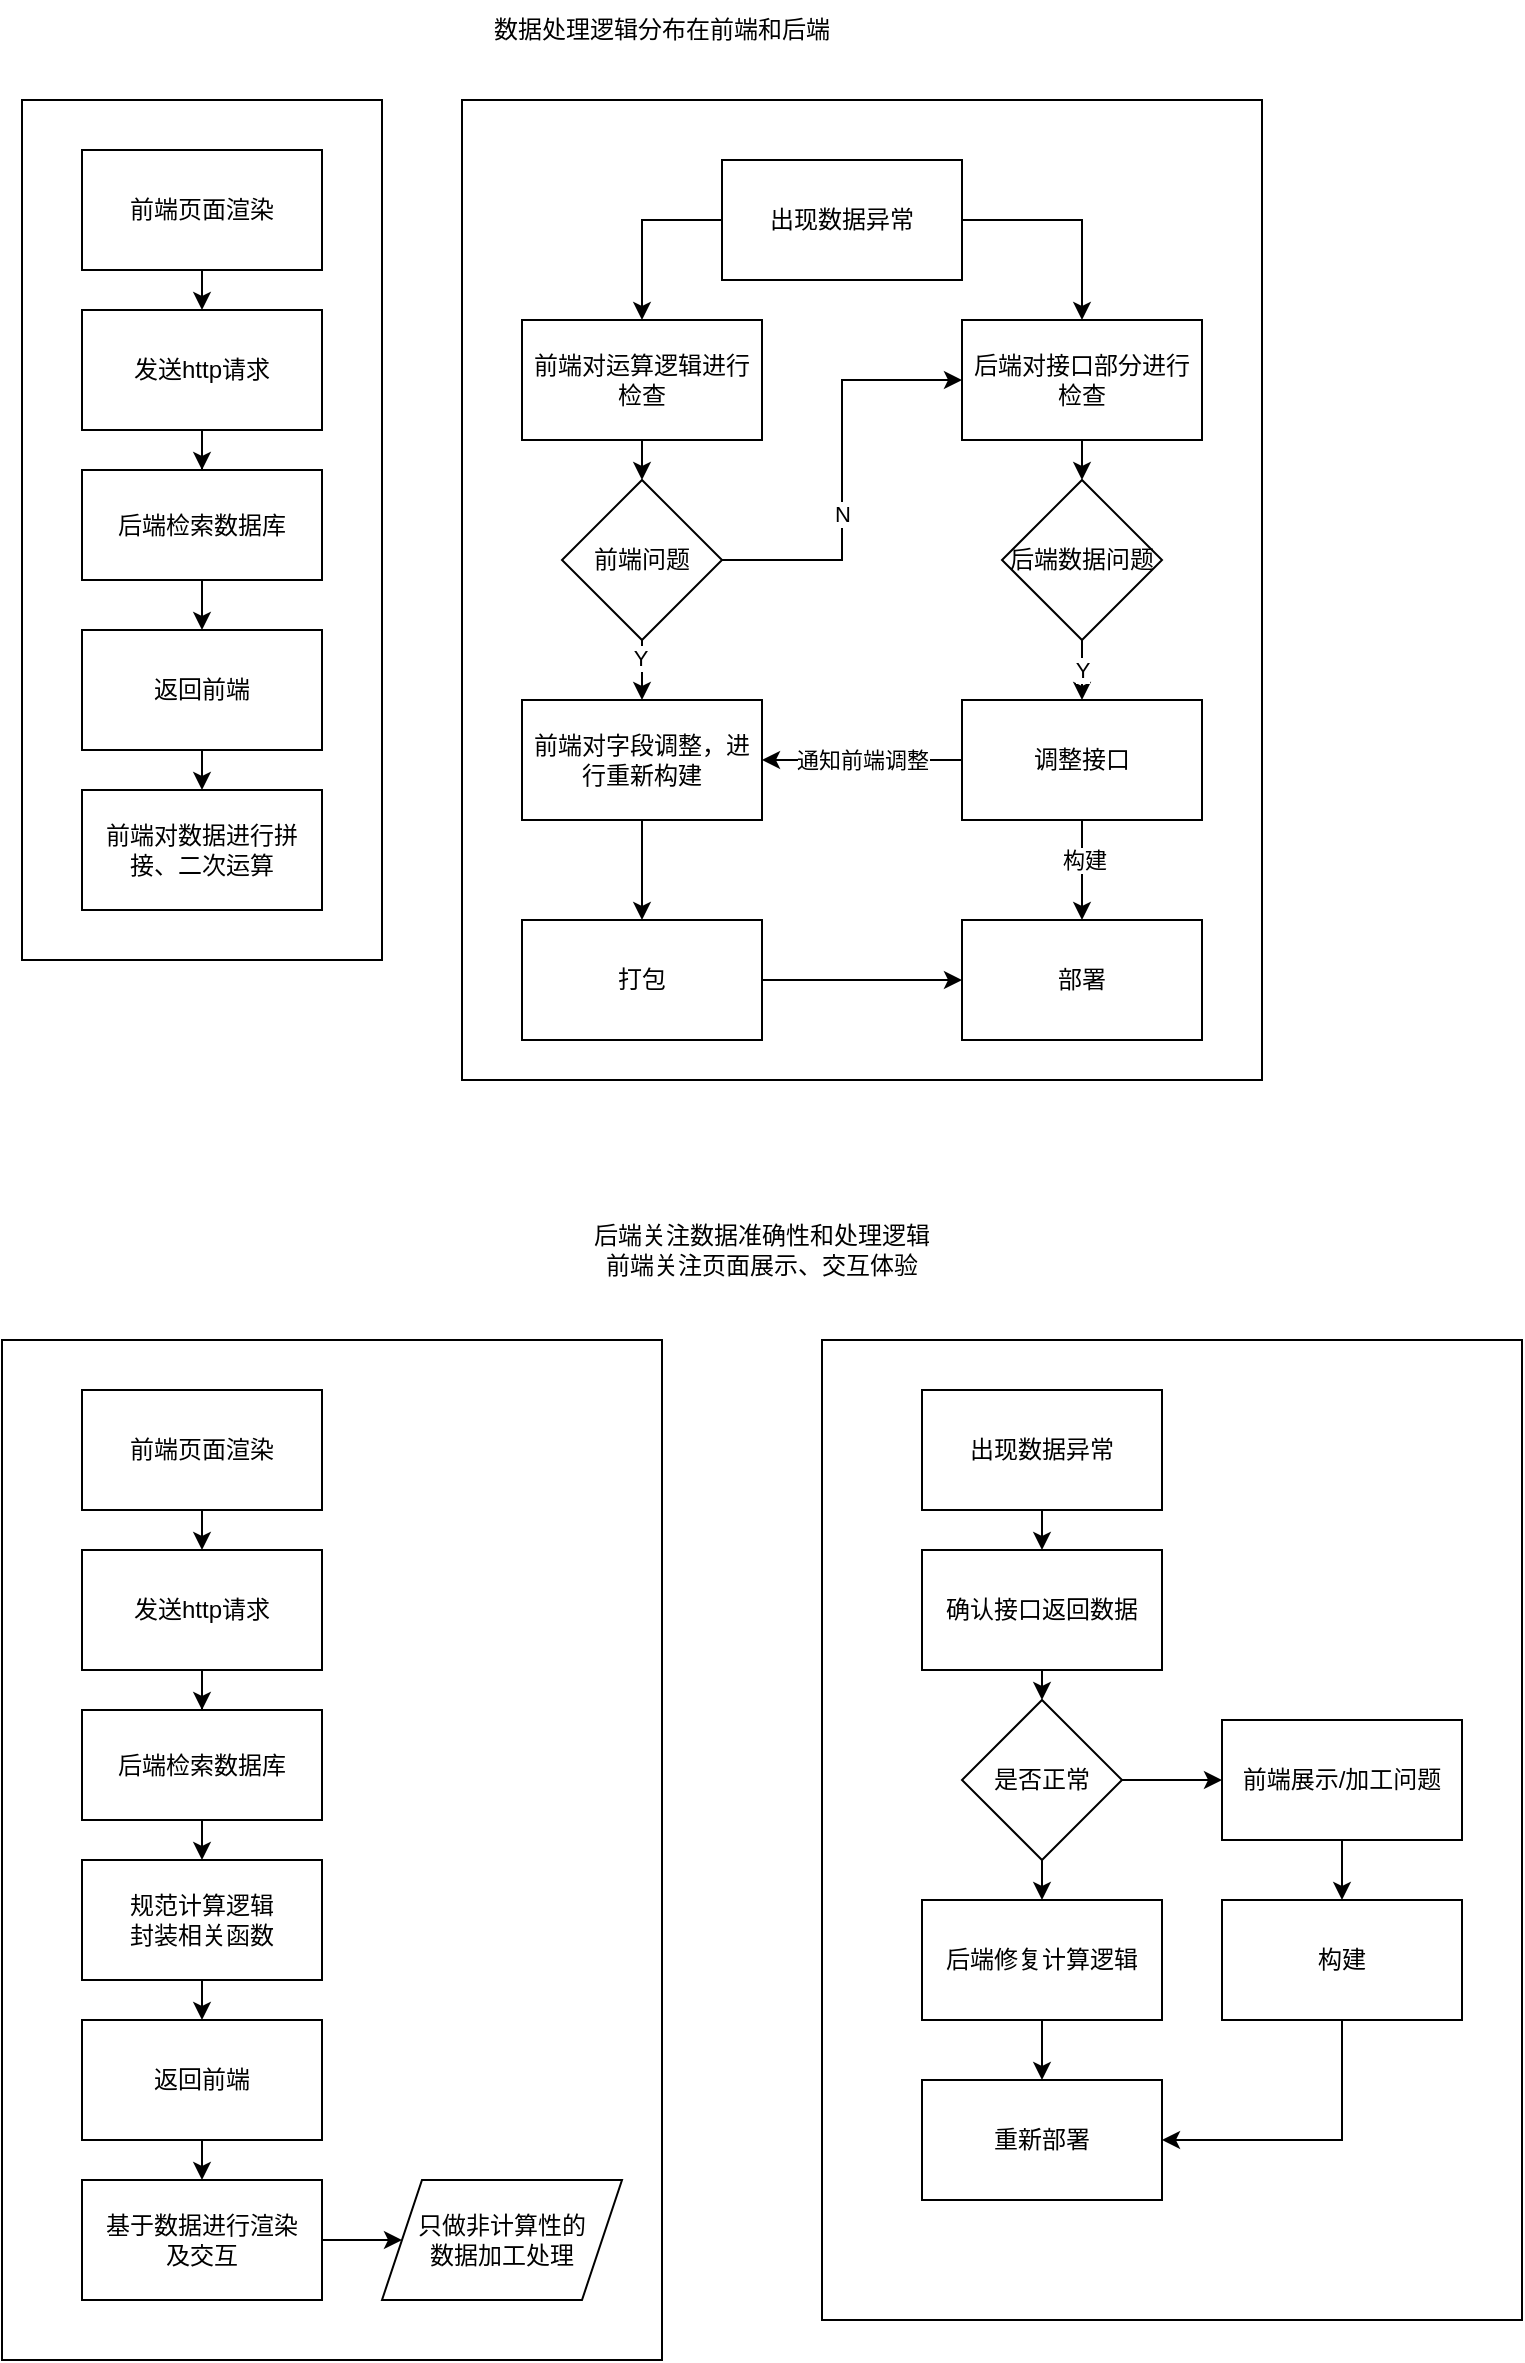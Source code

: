 <mxfile version="20.6.2" type="github" pages="3">
  <diagram id="prtHgNgQTEPvFCAcTncT" name="数据流向讨论">
    <mxGraphModel dx="1132" dy="774" grid="1" gridSize="10" guides="1" tooltips="1" connect="1" arrows="1" fold="1" page="1" pageScale="1" pageWidth="827" pageHeight="1169" math="0" shadow="0">
      <root>
        <mxCell id="0" />
        <mxCell id="1" parent="0" />
        <mxCell id="F0TrI8xR8DrndN0UvMLU-91" value="" style="rounded=0;whiteSpace=wrap;html=1;" vertex="1" parent="1">
          <mxGeometry x="430" y="680" width="350" height="490" as="geometry" />
        </mxCell>
        <mxCell id="F0TrI8xR8DrndN0UvMLU-90" value="" style="rounded=0;whiteSpace=wrap;html=1;" vertex="1" parent="1">
          <mxGeometry x="20" y="680" width="330" height="510" as="geometry" />
        </mxCell>
        <mxCell id="F0TrI8xR8DrndN0UvMLU-34" value="数据处理逻辑分布在前端和后端" style="text;html=1;strokeColor=none;fillColor=none;align=center;verticalAlign=middle;whiteSpace=wrap;rounded=0;" vertex="1" parent="1">
          <mxGeometry x="250" y="10" width="200" height="30" as="geometry" />
        </mxCell>
        <mxCell id="F0TrI8xR8DrndN0UvMLU-36" value="" style="group" vertex="1" connectable="0" parent="1">
          <mxGeometry x="30" y="60" width="180" height="430" as="geometry" />
        </mxCell>
        <mxCell id="F0TrI8xR8DrndN0UvMLU-35" value="" style="rounded=0;whiteSpace=wrap;html=1;" vertex="1" parent="F0TrI8xR8DrndN0UvMLU-36">
          <mxGeometry width="180" height="430" as="geometry" />
        </mxCell>
        <mxCell id="F0TrI8xR8DrndN0UvMLU-39" style="edgeStyle=orthogonalEdgeStyle;rounded=0;orthogonalLoop=1;jettySize=auto;html=1;exitX=0.5;exitY=1;exitDx=0;exitDy=0;entryX=0.5;entryY=0;entryDx=0;entryDy=0;" edge="1" parent="F0TrI8xR8DrndN0UvMLU-36" source="F0TrI8xR8DrndN0UvMLU-1" target="F0TrI8xR8DrndN0UvMLU-2">
          <mxGeometry relative="1" as="geometry" />
        </mxCell>
        <mxCell id="F0TrI8xR8DrndN0UvMLU-1" value="前端页面渲染" style="rounded=0;whiteSpace=wrap;html=1;" vertex="1" parent="F0TrI8xR8DrndN0UvMLU-36">
          <mxGeometry x="30" y="25" width="120" height="60" as="geometry" />
        </mxCell>
        <mxCell id="F0TrI8xR8DrndN0UvMLU-42" style="edgeStyle=orthogonalEdgeStyle;rounded=0;orthogonalLoop=1;jettySize=auto;html=1;exitX=0.5;exitY=1;exitDx=0;exitDy=0;" edge="1" parent="F0TrI8xR8DrndN0UvMLU-36" source="F0TrI8xR8DrndN0UvMLU-2" target="F0TrI8xR8DrndN0UvMLU-3">
          <mxGeometry relative="1" as="geometry" />
        </mxCell>
        <mxCell id="F0TrI8xR8DrndN0UvMLU-2" value="发送http请求" style="rounded=0;whiteSpace=wrap;html=1;" vertex="1" parent="F0TrI8xR8DrndN0UvMLU-36">
          <mxGeometry x="30" y="105" width="120" height="60" as="geometry" />
        </mxCell>
        <mxCell id="F0TrI8xR8DrndN0UvMLU-43" style="edgeStyle=orthogonalEdgeStyle;rounded=0;orthogonalLoop=1;jettySize=auto;html=1;exitX=0.5;exitY=1;exitDx=0;exitDy=0;" edge="1" parent="F0TrI8xR8DrndN0UvMLU-36" source="F0TrI8xR8DrndN0UvMLU-3" target="F0TrI8xR8DrndN0UvMLU-4">
          <mxGeometry relative="1" as="geometry" />
        </mxCell>
        <mxCell id="F0TrI8xR8DrndN0UvMLU-3" value="后端检索数据库" style="rounded=0;whiteSpace=wrap;html=1;" vertex="1" parent="F0TrI8xR8DrndN0UvMLU-36">
          <mxGeometry x="30" y="185" width="120" height="55" as="geometry" />
        </mxCell>
        <mxCell id="F0TrI8xR8DrndN0UvMLU-44" style="edgeStyle=orthogonalEdgeStyle;rounded=0;orthogonalLoop=1;jettySize=auto;html=1;exitX=0.5;exitY=1;exitDx=0;exitDy=0;entryX=0.5;entryY=0;entryDx=0;entryDy=0;" edge="1" parent="F0TrI8xR8DrndN0UvMLU-36" source="F0TrI8xR8DrndN0UvMLU-4" target="F0TrI8xR8DrndN0UvMLU-5">
          <mxGeometry relative="1" as="geometry" />
        </mxCell>
        <mxCell id="F0TrI8xR8DrndN0UvMLU-4" value="返回前端" style="rounded=0;whiteSpace=wrap;html=1;" vertex="1" parent="F0TrI8xR8DrndN0UvMLU-36">
          <mxGeometry x="30" y="265" width="120" height="60" as="geometry" />
        </mxCell>
        <mxCell id="F0TrI8xR8DrndN0UvMLU-5" value="前端对数据进行拼接、二次运算" style="rounded=0;whiteSpace=wrap;html=1;" vertex="1" parent="F0TrI8xR8DrndN0UvMLU-36">
          <mxGeometry x="30" y="345" width="120" height="60" as="geometry" />
        </mxCell>
        <mxCell id="F0TrI8xR8DrndN0UvMLU-38" value="" style="group" vertex="1" connectable="0" parent="1">
          <mxGeometry x="250" y="60" width="400" height="490" as="geometry" />
        </mxCell>
        <mxCell id="F0TrI8xR8DrndN0UvMLU-37" value="" style="rounded=0;whiteSpace=wrap;html=1;" vertex="1" parent="F0TrI8xR8DrndN0UvMLU-38">
          <mxGeometry width="400" height="490" as="geometry" />
        </mxCell>
        <mxCell id="F0TrI8xR8DrndN0UvMLU-6" value="出现数据异常" style="rounded=0;whiteSpace=wrap;html=1;" vertex="1" parent="F0TrI8xR8DrndN0UvMLU-38">
          <mxGeometry x="130" y="30" width="120" height="60" as="geometry" />
        </mxCell>
        <mxCell id="F0TrI8xR8DrndN0UvMLU-7" value="前端对运算逻辑进行检查" style="rounded=0;whiteSpace=wrap;html=1;" vertex="1" parent="F0TrI8xR8DrndN0UvMLU-38">
          <mxGeometry x="30" y="110" width="120" height="60" as="geometry" />
        </mxCell>
        <mxCell id="F0TrI8xR8DrndN0UvMLU-14" style="edgeStyle=orthogonalEdgeStyle;rounded=0;orthogonalLoop=1;jettySize=auto;html=1;exitX=0;exitY=0.5;exitDx=0;exitDy=0;entryX=0.5;entryY=0;entryDx=0;entryDy=0;" edge="1" parent="F0TrI8xR8DrndN0UvMLU-38" source="F0TrI8xR8DrndN0UvMLU-6" target="F0TrI8xR8DrndN0UvMLU-7">
          <mxGeometry relative="1" as="geometry" />
        </mxCell>
        <mxCell id="F0TrI8xR8DrndN0UvMLU-8" value="后端对接口部分进行检查" style="rounded=0;whiteSpace=wrap;html=1;" vertex="1" parent="F0TrI8xR8DrndN0UvMLU-38">
          <mxGeometry x="250" y="110" width="120" height="60" as="geometry" />
        </mxCell>
        <mxCell id="F0TrI8xR8DrndN0UvMLU-15" style="edgeStyle=orthogonalEdgeStyle;rounded=0;orthogonalLoop=1;jettySize=auto;html=1;exitX=1;exitY=0.5;exitDx=0;exitDy=0;entryX=0.5;entryY=0;entryDx=0;entryDy=0;" edge="1" parent="F0TrI8xR8DrndN0UvMLU-38" source="F0TrI8xR8DrndN0UvMLU-6" target="F0TrI8xR8DrndN0UvMLU-8">
          <mxGeometry relative="1" as="geometry" />
        </mxCell>
        <mxCell id="F0TrI8xR8DrndN0UvMLU-12" style="edgeStyle=orthogonalEdgeStyle;rounded=0;orthogonalLoop=1;jettySize=auto;html=1;exitX=1;exitY=0.5;exitDx=0;exitDy=0;entryX=0;entryY=0.5;entryDx=0;entryDy=0;" edge="1" parent="F0TrI8xR8DrndN0UvMLU-38" source="F0TrI8xR8DrndN0UvMLU-10" target="F0TrI8xR8DrndN0UvMLU-8">
          <mxGeometry relative="1" as="geometry" />
        </mxCell>
        <mxCell id="F0TrI8xR8DrndN0UvMLU-18" value="N" style="edgeLabel;html=1;align=center;verticalAlign=middle;resizable=0;points=[];" vertex="1" connectable="0" parent="F0TrI8xR8DrndN0UvMLU-12">
          <mxGeometry x="-0.204" relative="1" as="geometry">
            <mxPoint as="offset" />
          </mxGeometry>
        </mxCell>
        <mxCell id="F0TrI8xR8DrndN0UvMLU-10" value="前端问题" style="rhombus;whiteSpace=wrap;html=1;" vertex="1" parent="F0TrI8xR8DrndN0UvMLU-38">
          <mxGeometry x="50" y="190" width="80" height="80" as="geometry" />
        </mxCell>
        <mxCell id="F0TrI8xR8DrndN0UvMLU-13" style="edgeStyle=orthogonalEdgeStyle;rounded=0;orthogonalLoop=1;jettySize=auto;html=1;exitX=0.5;exitY=1;exitDx=0;exitDy=0;entryX=0.5;entryY=0;entryDx=0;entryDy=0;" edge="1" parent="F0TrI8xR8DrndN0UvMLU-38" source="F0TrI8xR8DrndN0UvMLU-7" target="F0TrI8xR8DrndN0UvMLU-10">
          <mxGeometry relative="1" as="geometry" />
        </mxCell>
        <mxCell id="F0TrI8xR8DrndN0UvMLU-11" value="前端对字段调整，进行重新构建" style="rounded=0;whiteSpace=wrap;html=1;" vertex="1" parent="F0TrI8xR8DrndN0UvMLU-38">
          <mxGeometry x="30" y="300" width="120" height="60" as="geometry" />
        </mxCell>
        <mxCell id="F0TrI8xR8DrndN0UvMLU-16" style="edgeStyle=orthogonalEdgeStyle;rounded=0;orthogonalLoop=1;jettySize=auto;html=1;exitX=0.5;exitY=1;exitDx=0;exitDy=0;entryX=0.5;entryY=0;entryDx=0;entryDy=0;" edge="1" parent="F0TrI8xR8DrndN0UvMLU-38" source="F0TrI8xR8DrndN0UvMLU-10" target="F0TrI8xR8DrndN0UvMLU-11">
          <mxGeometry relative="1" as="geometry" />
        </mxCell>
        <mxCell id="F0TrI8xR8DrndN0UvMLU-17" value="Y" style="edgeLabel;html=1;align=center;verticalAlign=middle;resizable=0;points=[];" vertex="1" connectable="0" parent="F0TrI8xR8DrndN0UvMLU-16">
          <mxGeometry x="-0.445" y="-1" relative="1" as="geometry">
            <mxPoint as="offset" />
          </mxGeometry>
        </mxCell>
        <mxCell id="F0TrI8xR8DrndN0UvMLU-21" value="后端数据问题" style="rhombus;whiteSpace=wrap;html=1;" vertex="1" parent="F0TrI8xR8DrndN0UvMLU-38">
          <mxGeometry x="270" y="190" width="80" height="80" as="geometry" />
        </mxCell>
        <mxCell id="F0TrI8xR8DrndN0UvMLU-22" style="edgeStyle=orthogonalEdgeStyle;rounded=0;orthogonalLoop=1;jettySize=auto;html=1;exitX=0.5;exitY=1;exitDx=0;exitDy=0;entryX=0.5;entryY=0;entryDx=0;entryDy=0;" edge="1" parent="F0TrI8xR8DrndN0UvMLU-38" source="F0TrI8xR8DrndN0UvMLU-8" target="F0TrI8xR8DrndN0UvMLU-21">
          <mxGeometry relative="1" as="geometry" />
        </mxCell>
        <mxCell id="F0TrI8xR8DrndN0UvMLU-24" style="edgeStyle=orthogonalEdgeStyle;rounded=0;orthogonalLoop=1;jettySize=auto;html=1;exitX=0;exitY=0.5;exitDx=0;exitDy=0;entryX=1;entryY=0.5;entryDx=0;entryDy=0;" edge="1" parent="F0TrI8xR8DrndN0UvMLU-38" source="F0TrI8xR8DrndN0UvMLU-23" target="F0TrI8xR8DrndN0UvMLU-11">
          <mxGeometry relative="1" as="geometry" />
        </mxCell>
        <mxCell id="F0TrI8xR8DrndN0UvMLU-25" value="通知前端调整" style="edgeLabel;html=1;align=center;verticalAlign=middle;resizable=0;points=[];" vertex="1" connectable="0" parent="F0TrI8xR8DrndN0UvMLU-24">
          <mxGeometry x="0.011" relative="1" as="geometry">
            <mxPoint as="offset" />
          </mxGeometry>
        </mxCell>
        <mxCell id="F0TrI8xR8DrndN0UvMLU-23" value="调整接口" style="rounded=0;whiteSpace=wrap;html=1;" vertex="1" parent="F0TrI8xR8DrndN0UvMLU-38">
          <mxGeometry x="250" y="300" width="120" height="60" as="geometry" />
        </mxCell>
        <mxCell id="F0TrI8xR8DrndN0UvMLU-26" value="Y" style="edgeStyle=orthogonalEdgeStyle;rounded=0;orthogonalLoop=1;jettySize=auto;html=1;exitX=0.5;exitY=1;exitDx=0;exitDy=0;entryX=0.5;entryY=0;entryDx=0;entryDy=0;" edge="1" parent="F0TrI8xR8DrndN0UvMLU-38" source="F0TrI8xR8DrndN0UvMLU-21" target="F0TrI8xR8DrndN0UvMLU-23">
          <mxGeometry relative="1" as="geometry" />
        </mxCell>
        <mxCell id="F0TrI8xR8DrndN0UvMLU-27" value="部署" style="rounded=0;whiteSpace=wrap;html=1;" vertex="1" parent="F0TrI8xR8DrndN0UvMLU-38">
          <mxGeometry x="250" y="410" width="120" height="60" as="geometry" />
        </mxCell>
        <mxCell id="F0TrI8xR8DrndN0UvMLU-28" style="edgeStyle=orthogonalEdgeStyle;rounded=0;orthogonalLoop=1;jettySize=auto;html=1;exitX=0.5;exitY=1;exitDx=0;exitDy=0;entryX=0.5;entryY=0;entryDx=0;entryDy=0;" edge="1" parent="F0TrI8xR8DrndN0UvMLU-38" source="F0TrI8xR8DrndN0UvMLU-23" target="F0TrI8xR8DrndN0UvMLU-27">
          <mxGeometry relative="1" as="geometry" />
        </mxCell>
        <mxCell id="F0TrI8xR8DrndN0UvMLU-33" value="构建" style="edgeLabel;html=1;align=center;verticalAlign=middle;resizable=0;points=[];" vertex="1" connectable="0" parent="F0TrI8xR8DrndN0UvMLU-28">
          <mxGeometry x="-0.219" y="1" relative="1" as="geometry">
            <mxPoint as="offset" />
          </mxGeometry>
        </mxCell>
        <mxCell id="F0TrI8xR8DrndN0UvMLU-32" style="edgeStyle=orthogonalEdgeStyle;rounded=0;orthogonalLoop=1;jettySize=auto;html=1;exitX=1;exitY=0.5;exitDx=0;exitDy=0;entryX=0;entryY=0.5;entryDx=0;entryDy=0;" edge="1" parent="F0TrI8xR8DrndN0UvMLU-38" source="F0TrI8xR8DrndN0UvMLU-30" target="F0TrI8xR8DrndN0UvMLU-27">
          <mxGeometry relative="1" as="geometry" />
        </mxCell>
        <mxCell id="F0TrI8xR8DrndN0UvMLU-30" value="打包" style="rounded=0;whiteSpace=wrap;html=1;" vertex="1" parent="F0TrI8xR8DrndN0UvMLU-38">
          <mxGeometry x="30" y="410" width="120" height="60" as="geometry" />
        </mxCell>
        <mxCell id="F0TrI8xR8DrndN0UvMLU-31" style="edgeStyle=orthogonalEdgeStyle;rounded=0;orthogonalLoop=1;jettySize=auto;html=1;exitX=0.5;exitY=1;exitDx=0;exitDy=0;entryX=0.5;entryY=0;entryDx=0;entryDy=0;" edge="1" parent="F0TrI8xR8DrndN0UvMLU-38" source="F0TrI8xR8DrndN0UvMLU-11" target="F0TrI8xR8DrndN0UvMLU-30">
          <mxGeometry relative="1" as="geometry" />
        </mxCell>
        <mxCell id="F0TrI8xR8DrndN0UvMLU-58" style="edgeStyle=orthogonalEdgeStyle;rounded=0;orthogonalLoop=1;jettySize=auto;html=1;exitX=0.5;exitY=1;exitDx=0;exitDy=0;entryX=0.5;entryY=0;entryDx=0;entryDy=0;" edge="1" parent="1" source="F0TrI8xR8DrndN0UvMLU-59" target="F0TrI8xR8DrndN0UvMLU-61">
          <mxGeometry relative="1" as="geometry" />
        </mxCell>
        <mxCell id="F0TrI8xR8DrndN0UvMLU-59" value="前端页面渲染" style="rounded=0;whiteSpace=wrap;html=1;" vertex="1" parent="1">
          <mxGeometry x="60" y="705" width="120" height="60" as="geometry" />
        </mxCell>
        <mxCell id="F0TrI8xR8DrndN0UvMLU-60" style="edgeStyle=orthogonalEdgeStyle;rounded=0;orthogonalLoop=1;jettySize=auto;html=1;exitX=0.5;exitY=1;exitDx=0;exitDy=0;" edge="1" parent="1" source="F0TrI8xR8DrndN0UvMLU-61" target="F0TrI8xR8DrndN0UvMLU-63">
          <mxGeometry relative="1" as="geometry" />
        </mxCell>
        <mxCell id="F0TrI8xR8DrndN0UvMLU-61" value="发送http请求" style="rounded=0;whiteSpace=wrap;html=1;" vertex="1" parent="1">
          <mxGeometry x="60" y="785" width="120" height="60" as="geometry" />
        </mxCell>
        <mxCell id="F0TrI8xR8DrndN0UvMLU-85" style="edgeStyle=orthogonalEdgeStyle;rounded=0;orthogonalLoop=1;jettySize=auto;html=1;exitX=0.5;exitY=1;exitDx=0;exitDy=0;entryX=0.5;entryY=0;entryDx=0;entryDy=0;" edge="1" parent="1" source="F0TrI8xR8DrndN0UvMLU-63" target="F0TrI8xR8DrndN0UvMLU-67">
          <mxGeometry relative="1" as="geometry" />
        </mxCell>
        <mxCell id="F0TrI8xR8DrndN0UvMLU-63" value="后端检索数据库" style="rounded=0;whiteSpace=wrap;html=1;" vertex="1" parent="1">
          <mxGeometry x="60" y="865" width="120" height="55" as="geometry" />
        </mxCell>
        <mxCell id="F0TrI8xR8DrndN0UvMLU-87" style="edgeStyle=orthogonalEdgeStyle;rounded=0;orthogonalLoop=1;jettySize=auto;html=1;exitX=0.5;exitY=1;exitDx=0;exitDy=0;entryX=0.5;entryY=0;entryDx=0;entryDy=0;" edge="1" parent="1" source="F0TrI8xR8DrndN0UvMLU-65" target="F0TrI8xR8DrndN0UvMLU-68">
          <mxGeometry relative="1" as="geometry" />
        </mxCell>
        <mxCell id="F0TrI8xR8DrndN0UvMLU-65" value="返回前端" style="rounded=0;whiteSpace=wrap;html=1;" vertex="1" parent="1">
          <mxGeometry x="60" y="1020" width="120" height="60" as="geometry" />
        </mxCell>
        <mxCell id="F0TrI8xR8DrndN0UvMLU-86" style="edgeStyle=orthogonalEdgeStyle;rounded=0;orthogonalLoop=1;jettySize=auto;html=1;exitX=0.5;exitY=1;exitDx=0;exitDy=0;entryX=0.5;entryY=0;entryDx=0;entryDy=0;" edge="1" parent="1" source="F0TrI8xR8DrndN0UvMLU-67" target="F0TrI8xR8DrndN0UvMLU-65">
          <mxGeometry relative="1" as="geometry" />
        </mxCell>
        <mxCell id="F0TrI8xR8DrndN0UvMLU-67" value="规范计算逻辑&lt;br&gt;封装相关函数" style="rounded=0;whiteSpace=wrap;html=1;" vertex="1" parent="1">
          <mxGeometry x="60" y="940" width="120" height="60" as="geometry" />
        </mxCell>
        <mxCell id="F0TrI8xR8DrndN0UvMLU-89" style="edgeStyle=orthogonalEdgeStyle;rounded=0;orthogonalLoop=1;jettySize=auto;html=1;exitX=1;exitY=0.5;exitDx=0;exitDy=0;entryX=0;entryY=0.5;entryDx=0;entryDy=0;" edge="1" parent="1" source="F0TrI8xR8DrndN0UvMLU-68" target="F0TrI8xR8DrndN0UvMLU-70">
          <mxGeometry relative="1" as="geometry" />
        </mxCell>
        <mxCell id="F0TrI8xR8DrndN0UvMLU-68" value="基于数据进行渲染&lt;br&gt;及交互" style="rounded=0;whiteSpace=wrap;html=1;" vertex="1" parent="1">
          <mxGeometry x="60" y="1100" width="120" height="60" as="geometry" />
        </mxCell>
        <mxCell id="F0TrI8xR8DrndN0UvMLU-70" value="只做非计算性的&lt;br&gt;数据加工处理" style="shape=parallelogram;perimeter=parallelogramPerimeter;whiteSpace=wrap;html=1;fixedSize=1;" vertex="1" parent="1">
          <mxGeometry x="210" y="1100" width="120" height="60" as="geometry" />
        </mxCell>
        <mxCell id="F0TrI8xR8DrndN0UvMLU-78" style="edgeStyle=orthogonalEdgeStyle;rounded=0;orthogonalLoop=1;jettySize=auto;html=1;exitX=0.5;exitY=1;exitDx=0;exitDy=0;entryX=0.5;entryY=0;entryDx=0;entryDy=0;" edge="1" parent="1" source="F0TrI8xR8DrndN0UvMLU-71" target="F0TrI8xR8DrndN0UvMLU-72">
          <mxGeometry relative="1" as="geometry" />
        </mxCell>
        <mxCell id="F0TrI8xR8DrndN0UvMLU-71" value="出现数据异常" style="rounded=0;whiteSpace=wrap;html=1;" vertex="1" parent="1">
          <mxGeometry x="480" y="705" width="120" height="60" as="geometry" />
        </mxCell>
        <mxCell id="F0TrI8xR8DrndN0UvMLU-79" style="edgeStyle=orthogonalEdgeStyle;rounded=0;orthogonalLoop=1;jettySize=auto;html=1;exitX=0.5;exitY=1;exitDx=0;exitDy=0;entryX=0.5;entryY=0;entryDx=0;entryDy=0;" edge="1" parent="1" source="F0TrI8xR8DrndN0UvMLU-72" target="F0TrI8xR8DrndN0UvMLU-73">
          <mxGeometry relative="1" as="geometry" />
        </mxCell>
        <mxCell id="F0TrI8xR8DrndN0UvMLU-72" value="确认接口返回数据" style="rounded=0;whiteSpace=wrap;html=1;" vertex="1" parent="1">
          <mxGeometry x="480" y="785" width="120" height="60" as="geometry" />
        </mxCell>
        <mxCell id="F0TrI8xR8DrndN0UvMLU-80" style="edgeStyle=orthogonalEdgeStyle;rounded=0;orthogonalLoop=1;jettySize=auto;html=1;exitX=0.5;exitY=1;exitDx=0;exitDy=0;entryX=0.5;entryY=0;entryDx=0;entryDy=0;" edge="1" parent="1" source="F0TrI8xR8DrndN0UvMLU-73" target="F0TrI8xR8DrndN0UvMLU-74">
          <mxGeometry relative="1" as="geometry" />
        </mxCell>
        <mxCell id="F0TrI8xR8DrndN0UvMLU-81" style="edgeStyle=orthogonalEdgeStyle;rounded=0;orthogonalLoop=1;jettySize=auto;html=1;exitX=1;exitY=0.5;exitDx=0;exitDy=0;entryX=0;entryY=0.5;entryDx=0;entryDy=0;" edge="1" parent="1" source="F0TrI8xR8DrndN0UvMLU-73" target="F0TrI8xR8DrndN0UvMLU-76">
          <mxGeometry relative="1" as="geometry" />
        </mxCell>
        <mxCell id="F0TrI8xR8DrndN0UvMLU-73" value="是否正常" style="rhombus;whiteSpace=wrap;html=1;" vertex="1" parent="1">
          <mxGeometry x="500" y="860" width="80" height="80" as="geometry" />
        </mxCell>
        <mxCell id="F0TrI8xR8DrndN0UvMLU-83" style="edgeStyle=orthogonalEdgeStyle;rounded=0;orthogonalLoop=1;jettySize=auto;html=1;exitX=0.5;exitY=1;exitDx=0;exitDy=0;entryX=0.5;entryY=0;entryDx=0;entryDy=0;" edge="1" parent="1" source="F0TrI8xR8DrndN0UvMLU-74" target="F0TrI8xR8DrndN0UvMLU-75">
          <mxGeometry relative="1" as="geometry" />
        </mxCell>
        <mxCell id="F0TrI8xR8DrndN0UvMLU-74" value="后端修复计算逻辑" style="rounded=0;whiteSpace=wrap;html=1;" vertex="1" parent="1">
          <mxGeometry x="480" y="960" width="120" height="60" as="geometry" />
        </mxCell>
        <mxCell id="F0TrI8xR8DrndN0UvMLU-75" value="重新部署" style="rounded=0;whiteSpace=wrap;html=1;" vertex="1" parent="1">
          <mxGeometry x="480" y="1050" width="120" height="60" as="geometry" />
        </mxCell>
        <mxCell id="F0TrI8xR8DrndN0UvMLU-82" style="edgeStyle=orthogonalEdgeStyle;rounded=0;orthogonalLoop=1;jettySize=auto;html=1;exitX=0.5;exitY=1;exitDx=0;exitDy=0;entryX=0.5;entryY=0;entryDx=0;entryDy=0;" edge="1" parent="1" source="F0TrI8xR8DrndN0UvMLU-76" target="F0TrI8xR8DrndN0UvMLU-77">
          <mxGeometry relative="1" as="geometry" />
        </mxCell>
        <mxCell id="F0TrI8xR8DrndN0UvMLU-76" value="前端展示/加工问题" style="rounded=0;whiteSpace=wrap;html=1;" vertex="1" parent="1">
          <mxGeometry x="630" y="870" width="120" height="60" as="geometry" />
        </mxCell>
        <mxCell id="F0TrI8xR8DrndN0UvMLU-84" style="edgeStyle=orthogonalEdgeStyle;rounded=0;orthogonalLoop=1;jettySize=auto;html=1;exitX=0.5;exitY=1;exitDx=0;exitDy=0;entryX=1;entryY=0.5;entryDx=0;entryDy=0;" edge="1" parent="1" source="F0TrI8xR8DrndN0UvMLU-77" target="F0TrI8xR8DrndN0UvMLU-75">
          <mxGeometry relative="1" as="geometry" />
        </mxCell>
        <mxCell id="F0TrI8xR8DrndN0UvMLU-77" value="构建" style="rounded=0;whiteSpace=wrap;html=1;" vertex="1" parent="1">
          <mxGeometry x="630" y="960" width="120" height="60" as="geometry" />
        </mxCell>
        <mxCell id="F0TrI8xR8DrndN0UvMLU-93" value="后端关注数据准确性和处理逻辑&lt;br&gt;前端关注页面展示、交互体验" style="text;html=1;strokeColor=none;fillColor=none;align=center;verticalAlign=middle;whiteSpace=wrap;rounded=0;" vertex="1" parent="1">
          <mxGeometry x="300" y="620" width="200" height="30" as="geometry" />
        </mxCell>
      </root>
    </mxGraphModel>
  </diagram>
  <diagram id="W4luMJzeP0k6cNK0f8G5" name="测试及鲁棒性">
    <mxGraphModel dx="962" dy="658" grid="1" gridSize="10" guides="1" tooltips="1" connect="1" arrows="1" fold="1" page="1" pageScale="1" pageWidth="827" pageHeight="1169" math="0" shadow="0">
      <root>
        <mxCell id="0" />
        <mxCell id="1" parent="0" />
        <mxCell id="bs-bGwhsJooTEFQ1JRaZ-40" value="" style="group" vertex="1" connectable="0" parent="1">
          <mxGeometry y="80" width="330" height="360" as="geometry" />
        </mxCell>
        <mxCell id="bs-bGwhsJooTEFQ1JRaZ-38" value="" style="rounded=0;whiteSpace=wrap;html=1;" vertex="1" parent="bs-bGwhsJooTEFQ1JRaZ-40">
          <mxGeometry width="330" height="360" as="geometry" />
        </mxCell>
        <mxCell id="T8hCoiMe9nGfxBdIPhMJ-1" value="版本发布" style="rounded=0;whiteSpace=wrap;html=1;" vertex="1" parent="bs-bGwhsJooTEFQ1JRaZ-40">
          <mxGeometry x="100" y="120" width="120" height="60" as="geometry" />
        </mxCell>
        <mxCell id="bs-bGwhsJooTEFQ1JRaZ-1" value="测试环境部署" style="rounded=0;whiteSpace=wrap;html=1;" vertex="1" parent="bs-bGwhsJooTEFQ1JRaZ-40">
          <mxGeometry x="100" y="200" width="120" height="60" as="geometry" />
        </mxCell>
        <mxCell id="bs-bGwhsJooTEFQ1JRaZ-22" style="edgeStyle=orthogonalEdgeStyle;rounded=0;orthogonalLoop=1;jettySize=auto;html=1;exitX=0.5;exitY=1;exitDx=0;exitDy=0;entryX=0.5;entryY=0;entryDx=0;entryDy=0;" edge="1" parent="bs-bGwhsJooTEFQ1JRaZ-40" source="T8hCoiMe9nGfxBdIPhMJ-1" target="bs-bGwhsJooTEFQ1JRaZ-1">
          <mxGeometry relative="1" as="geometry" />
        </mxCell>
        <mxCell id="bs-bGwhsJooTEFQ1JRaZ-2" value="人工功能检查及测试" style="rounded=0;whiteSpace=wrap;html=1;" vertex="1" parent="bs-bGwhsJooTEFQ1JRaZ-40">
          <mxGeometry x="100" y="280" width="120" height="60" as="geometry" />
        </mxCell>
        <mxCell id="bs-bGwhsJooTEFQ1JRaZ-23" style="edgeStyle=orthogonalEdgeStyle;rounded=0;orthogonalLoop=1;jettySize=auto;html=1;exitX=0.5;exitY=1;exitDx=0;exitDy=0;entryX=0.5;entryY=0;entryDx=0;entryDy=0;" edge="1" parent="bs-bGwhsJooTEFQ1JRaZ-40" source="bs-bGwhsJooTEFQ1JRaZ-1" target="bs-bGwhsJooTEFQ1JRaZ-2">
          <mxGeometry relative="1" as="geometry" />
        </mxCell>
        <mxCell id="bs-bGwhsJooTEFQ1JRaZ-20" style="edgeStyle=orthogonalEdgeStyle;rounded=0;orthogonalLoop=1;jettySize=auto;html=1;exitX=0.5;exitY=1;exitDx=0;exitDy=0;entryX=0;entryY=0.5;entryDx=0;entryDy=0;" edge="1" parent="bs-bGwhsJooTEFQ1JRaZ-40" source="bs-bGwhsJooTEFQ1JRaZ-4" target="T8hCoiMe9nGfxBdIPhMJ-1">
          <mxGeometry relative="1" as="geometry" />
        </mxCell>
        <mxCell id="bs-bGwhsJooTEFQ1JRaZ-4" value="前端代码编写&lt;br&gt;提交打码&lt;br&gt;构建打包" style="rounded=0;whiteSpace=wrap;html=1;" vertex="1" parent="bs-bGwhsJooTEFQ1JRaZ-40">
          <mxGeometry x="10" y="30" width="120" height="60" as="geometry" />
        </mxCell>
        <mxCell id="bs-bGwhsJooTEFQ1JRaZ-21" style="edgeStyle=orthogonalEdgeStyle;rounded=0;orthogonalLoop=1;jettySize=auto;html=1;exitX=0.5;exitY=1;exitDx=0;exitDy=0;entryX=1;entryY=0.5;entryDx=0;entryDy=0;" edge="1" parent="bs-bGwhsJooTEFQ1JRaZ-40" source="bs-bGwhsJooTEFQ1JRaZ-5" target="T8hCoiMe9nGfxBdIPhMJ-1">
          <mxGeometry relative="1" as="geometry" />
        </mxCell>
        <mxCell id="bs-bGwhsJooTEFQ1JRaZ-5" value="后端代码编写&lt;br&gt;提交代码&lt;br&gt;构建打包" style="rounded=0;whiteSpace=wrap;html=1;" vertex="1" parent="bs-bGwhsJooTEFQ1JRaZ-40">
          <mxGeometry x="190" y="30" width="120" height="60" as="geometry" />
        </mxCell>
        <mxCell id="bs-bGwhsJooTEFQ1JRaZ-41" value="" style="group" vertex="1" connectable="0" parent="1">
          <mxGeometry x="413" y="80" width="610" height="550" as="geometry" />
        </mxCell>
        <mxCell id="bs-bGwhsJooTEFQ1JRaZ-39" value="" style="rounded=0;whiteSpace=wrap;html=1;" vertex="1" parent="bs-bGwhsJooTEFQ1JRaZ-41">
          <mxGeometry width="610" height="550" as="geometry" />
        </mxCell>
        <mxCell id="bs-bGwhsJooTEFQ1JRaZ-6" value="前端代码编写" style="rounded=0;whiteSpace=wrap;html=1;" vertex="1" parent="bs-bGwhsJooTEFQ1JRaZ-41">
          <mxGeometry x="20" y="20" width="120" height="60" as="geometry" />
        </mxCell>
        <mxCell id="bs-bGwhsJooTEFQ1JRaZ-7" value="unit测试（jest）" style="rounded=0;whiteSpace=wrap;html=1;" vertex="1" parent="bs-bGwhsJooTEFQ1JRaZ-41">
          <mxGeometry x="20" y="120" width="120" height="60" as="geometry" />
        </mxCell>
        <mxCell id="bs-bGwhsJooTEFQ1JRaZ-24" style="edgeStyle=orthogonalEdgeStyle;rounded=0;orthogonalLoop=1;jettySize=auto;html=1;exitX=0.5;exitY=1;exitDx=0;exitDy=0;entryX=0.5;entryY=0;entryDx=0;entryDy=0;" edge="1" parent="bs-bGwhsJooTEFQ1JRaZ-41" source="bs-bGwhsJooTEFQ1JRaZ-6" target="bs-bGwhsJooTEFQ1JRaZ-7">
          <mxGeometry relative="1" as="geometry" />
        </mxCell>
        <mxCell id="bs-bGwhsJooTEFQ1JRaZ-9" value="e2e测试（cypress）" style="rounded=0;whiteSpace=wrap;html=1;" vertex="1" parent="bs-bGwhsJooTEFQ1JRaZ-41">
          <mxGeometry x="20" y="220" width="120" height="60" as="geometry" />
        </mxCell>
        <mxCell id="bs-bGwhsJooTEFQ1JRaZ-27" style="edgeStyle=orthogonalEdgeStyle;rounded=0;orthogonalLoop=1;jettySize=auto;html=1;exitX=0.5;exitY=1;exitDx=0;exitDy=0;" edge="1" parent="bs-bGwhsJooTEFQ1JRaZ-41" source="bs-bGwhsJooTEFQ1JRaZ-7" target="bs-bGwhsJooTEFQ1JRaZ-9">
          <mxGeometry relative="1" as="geometry" />
        </mxCell>
        <mxCell id="bs-bGwhsJooTEFQ1JRaZ-10" value="后端代码编写" style="rounded=0;whiteSpace=wrap;html=1;" vertex="1" parent="bs-bGwhsJooTEFQ1JRaZ-41">
          <mxGeometry x="240" y="20" width="120" height="60" as="geometry" />
        </mxCell>
        <mxCell id="bs-bGwhsJooTEFQ1JRaZ-11" value="unit测试（jest）" style="rounded=0;whiteSpace=wrap;html=1;" vertex="1" parent="bs-bGwhsJooTEFQ1JRaZ-41">
          <mxGeometry x="240" y="120" width="120" height="60" as="geometry" />
        </mxCell>
        <mxCell id="bs-bGwhsJooTEFQ1JRaZ-25" style="edgeStyle=orthogonalEdgeStyle;rounded=0;orthogonalLoop=1;jettySize=auto;html=1;exitX=0.5;exitY=1;exitDx=0;exitDy=0;entryX=0.5;entryY=0;entryDx=0;entryDy=0;" edge="1" parent="bs-bGwhsJooTEFQ1JRaZ-41" source="bs-bGwhsJooTEFQ1JRaZ-10" target="bs-bGwhsJooTEFQ1JRaZ-11">
          <mxGeometry relative="1" as="geometry" />
        </mxCell>
        <mxCell id="bs-bGwhsJooTEFQ1JRaZ-12" value="接口测试" style="rounded=0;whiteSpace=wrap;html=1;" vertex="1" parent="bs-bGwhsJooTEFQ1JRaZ-41">
          <mxGeometry x="240" y="220" width="120" height="60" as="geometry" />
        </mxCell>
        <mxCell id="bs-bGwhsJooTEFQ1JRaZ-26" style="edgeStyle=orthogonalEdgeStyle;rounded=0;orthogonalLoop=1;jettySize=auto;html=1;exitX=0.5;exitY=1;exitDx=0;exitDy=0;entryX=0.5;entryY=0;entryDx=0;entryDy=0;" edge="1" parent="bs-bGwhsJooTEFQ1JRaZ-41" source="bs-bGwhsJooTEFQ1JRaZ-11" target="bs-bGwhsJooTEFQ1JRaZ-12">
          <mxGeometry relative="1" as="geometry" />
        </mxCell>
        <mxCell id="bs-bGwhsJooTEFQ1JRaZ-13" value="apifox提供的自动化测试方案" style="rounded=0;whiteSpace=wrap;html=1;" vertex="1" parent="bs-bGwhsJooTEFQ1JRaZ-41">
          <mxGeometry x="410" y="180" width="180" height="60" as="geometry" />
        </mxCell>
        <mxCell id="bs-bGwhsJooTEFQ1JRaZ-30" style="edgeStyle=orthogonalEdgeStyle;rounded=0;orthogonalLoop=1;jettySize=auto;html=1;exitX=1;exitY=0.5;exitDx=0;exitDy=0;entryX=0;entryY=0.5;entryDx=0;entryDy=0;" edge="1" parent="bs-bGwhsJooTEFQ1JRaZ-41" source="bs-bGwhsJooTEFQ1JRaZ-12" target="bs-bGwhsJooTEFQ1JRaZ-13">
          <mxGeometry relative="1" as="geometry" />
        </mxCell>
        <mxCell id="bs-bGwhsJooTEFQ1JRaZ-14" value="另外引用一套接口测试用例流程" style="rounded=0;whiteSpace=wrap;html=1;" vertex="1" parent="bs-bGwhsJooTEFQ1JRaZ-41">
          <mxGeometry x="410" y="260" width="190" height="60" as="geometry" />
        </mxCell>
        <mxCell id="bs-bGwhsJooTEFQ1JRaZ-31" style="edgeStyle=orthogonalEdgeStyle;rounded=0;orthogonalLoop=1;jettySize=auto;html=1;exitX=1;exitY=0.5;exitDx=0;exitDy=0;entryX=0;entryY=0.5;entryDx=0;entryDy=0;" edge="1" parent="bs-bGwhsJooTEFQ1JRaZ-41" source="bs-bGwhsJooTEFQ1JRaZ-12" target="bs-bGwhsJooTEFQ1JRaZ-14">
          <mxGeometry relative="1" as="geometry" />
        </mxCell>
        <mxCell id="bs-bGwhsJooTEFQ1JRaZ-17" value="版本发布构建" style="rounded=0;whiteSpace=wrap;html=1;" vertex="1" parent="bs-bGwhsJooTEFQ1JRaZ-41">
          <mxGeometry x="130" y="310" width="120" height="60" as="geometry" />
        </mxCell>
        <mxCell id="bs-bGwhsJooTEFQ1JRaZ-28" style="edgeStyle=orthogonalEdgeStyle;rounded=0;orthogonalLoop=1;jettySize=auto;html=1;exitX=0.5;exitY=1;exitDx=0;exitDy=0;entryX=0;entryY=0.5;entryDx=0;entryDy=0;" edge="1" parent="bs-bGwhsJooTEFQ1JRaZ-41" source="bs-bGwhsJooTEFQ1JRaZ-9" target="bs-bGwhsJooTEFQ1JRaZ-17">
          <mxGeometry relative="1" as="geometry" />
        </mxCell>
        <mxCell id="bs-bGwhsJooTEFQ1JRaZ-29" style="edgeStyle=orthogonalEdgeStyle;rounded=0;orthogonalLoop=1;jettySize=auto;html=1;exitX=0.5;exitY=1;exitDx=0;exitDy=0;entryX=1;entryY=0.5;entryDx=0;entryDy=0;" edge="1" parent="bs-bGwhsJooTEFQ1JRaZ-41" source="bs-bGwhsJooTEFQ1JRaZ-12" target="bs-bGwhsJooTEFQ1JRaZ-17">
          <mxGeometry relative="1" as="geometry" />
        </mxCell>
        <mxCell id="bs-bGwhsJooTEFQ1JRaZ-18" value="测试环境部署" style="rounded=0;whiteSpace=wrap;html=1;" vertex="1" parent="bs-bGwhsJooTEFQ1JRaZ-41">
          <mxGeometry x="130" y="390" width="120" height="60" as="geometry" />
        </mxCell>
        <mxCell id="bs-bGwhsJooTEFQ1JRaZ-32" style="edgeStyle=orthogonalEdgeStyle;rounded=0;orthogonalLoop=1;jettySize=auto;html=1;exitX=0.5;exitY=1;exitDx=0;exitDy=0;entryX=0.5;entryY=0;entryDx=0;entryDy=0;" edge="1" parent="bs-bGwhsJooTEFQ1JRaZ-41" source="bs-bGwhsJooTEFQ1JRaZ-17" target="bs-bGwhsJooTEFQ1JRaZ-18">
          <mxGeometry relative="1" as="geometry" />
        </mxCell>
        <mxCell id="bs-bGwhsJooTEFQ1JRaZ-19" value="人工检查页面样式、展示效果" style="rounded=0;whiteSpace=wrap;html=1;" vertex="1" parent="bs-bGwhsJooTEFQ1JRaZ-41">
          <mxGeometry x="130" y="470" width="120" height="60" as="geometry" />
        </mxCell>
        <mxCell id="bs-bGwhsJooTEFQ1JRaZ-33" style="edgeStyle=orthogonalEdgeStyle;rounded=0;orthogonalLoop=1;jettySize=auto;html=1;exitX=0.5;exitY=1;exitDx=0;exitDy=0;entryX=0.5;entryY=0;entryDx=0;entryDy=0;" edge="1" parent="bs-bGwhsJooTEFQ1JRaZ-41" source="bs-bGwhsJooTEFQ1JRaZ-18" target="bs-bGwhsJooTEFQ1JRaZ-19">
          <mxGeometry relative="1" as="geometry" />
        </mxCell>
      </root>
    </mxGraphModel>
  </diagram>
  <diagram id="MU4KIs53ilJ0xRiFxN55" name="版本控制流程讨论">
    <mxGraphModel dx="1789" dy="658" grid="1" gridSize="10" guides="1" tooltips="1" connect="1" arrows="1" fold="1" page="1" pageScale="1" pageWidth="827" pageHeight="1169" math="0" shadow="0">
      <root>
        <mxCell id="0" />
        <mxCell id="1" parent="0" />
        <mxCell id="ht7iGj36LiyC-BNBBPWV-3" value="1.0-rc" style="rounded=0;whiteSpace=wrap;html=1;" vertex="1" parent="1">
          <mxGeometry x="230" y="110" width="120" height="60" as="geometry" />
        </mxCell>
        <mxCell id="ht7iGj36LiyC-BNBBPWV-4" value="1.1-rc" style="rounded=0;whiteSpace=wrap;html=1;" vertex="1" parent="1">
          <mxGeometry x="230" y="200" width="120" height="60" as="geometry" />
        </mxCell>
        <mxCell id="ht7iGj36LiyC-BNBBPWV-5" value="项目A（已交付）&lt;br&gt;1.0-rc" style="ellipse;shape=cloud;whiteSpace=wrap;html=1;" vertex="1" parent="1">
          <mxGeometry x="410" y="100" width="160" height="80" as="geometry" />
        </mxCell>
        <mxCell id="ht7iGj36LiyC-BNBBPWV-6" value="项目B（快速迭代中）&lt;br&gt;1.3-rc" style="ellipse;shape=cloud;whiteSpace=wrap;html=1;" vertex="1" parent="1">
          <mxGeometry x="410" y="350" width="190" height="80" as="geometry" />
        </mxCell>
        <mxCell id="ht7iGj36LiyC-BNBBPWV-7" value="1.2-rc" style="rounded=0;whiteSpace=wrap;html=1;" vertex="1" parent="1">
          <mxGeometry x="230" y="280" width="120" height="60" as="geometry" />
        </mxCell>
        <mxCell id="ht7iGj36LiyC-BNBBPWV-8" value="1.3-rc" style="rounded=0;whiteSpace=wrap;html=1;" vertex="1" parent="1">
          <mxGeometry x="230" y="360" width="120" height="60" as="geometry" />
        </mxCell>
        <mxCell id="ht7iGj36LiyC-BNBBPWV-9" value="1.4-rc" style="rounded=0;whiteSpace=wrap;html=1;" vertex="1" parent="1">
          <mxGeometry x="230" y="450" width="120" height="60" as="geometry" />
        </mxCell>
        <mxCell id="ht7iGj36LiyC-BNBBPWV-10" value="项目B（快速迭代中）&lt;br&gt;1.4-rc&lt;br&gt;正常更新需求" style="ellipse;shape=cloud;whiteSpace=wrap;html=1;" vertex="1" parent="1">
          <mxGeometry x="410" y="440" width="190" height="80" as="geometry" />
        </mxCell>
        <mxCell id="ht7iGj36LiyC-BNBBPWV-11" value="项目A（已交付）&lt;br&gt;1.4-rc&lt;br&gt;修复问题" style="ellipse;shape=cloud;whiteSpace=wrap;html=1;" vertex="1" parent="1">
          <mxGeometry x="620" y="440" width="160" height="80" as="geometry" />
        </mxCell>
        <mxCell id="ht7iGj36LiyC-BNBBPWV-12" value="大版本升级&lt;br&gt;新功能添加&lt;br&gt;数据结构改动" style="rounded=0;whiteSpace=wrap;html=1;" vertex="1" parent="1">
          <mxGeometry x="90" y="280" width="120" height="60" as="geometry" />
        </mxCell>
        <mxCell id="ht7iGj36LiyC-BNBBPWV-13" value="更新项目b需求&lt;br&gt;修复项目A问题" style="rounded=0;whiteSpace=wrap;html=1;" vertex="1" parent="1">
          <mxGeometry x="90" y="450" width="120" height="60" as="geometry" />
        </mxCell>
        <mxCell id="ht7iGj36LiyC-BNBBPWV-14" value="1.0-rc" style="rounded=0;whiteSpace=wrap;html=1;" vertex="1" parent="1">
          <mxGeometry x="370" y="610" width="120" height="60" as="geometry" />
        </mxCell>
        <mxCell id="ht7iGj36LiyC-BNBBPWV-15" value="1.1-rc" style="rounded=0;whiteSpace=wrap;html=1;" vertex="1" parent="1">
          <mxGeometry x="370" y="700" width="120" height="60" as="geometry" />
        </mxCell>
        <mxCell id="ht7iGj36LiyC-BNBBPWV-16" value="项目A（已交付）&lt;br&gt;1.0-rc" style="ellipse;shape=cloud;whiteSpace=wrap;html=1;" vertex="1" parent="1">
          <mxGeometry x="550" y="600" width="160" height="80" as="geometry" />
        </mxCell>
        <mxCell id="ht7iGj36LiyC-BNBBPWV-17" value="项目B（快速迭代中）&lt;br&gt;1.3-rc" style="ellipse;shape=cloud;whiteSpace=wrap;html=1;" vertex="1" parent="1">
          <mxGeometry x="550" y="850" width="190" height="80" as="geometry" />
        </mxCell>
        <mxCell id="ht7iGj36LiyC-BNBBPWV-18" value="1.2-rc" style="rounded=0;whiteSpace=wrap;html=1;" vertex="1" parent="1">
          <mxGeometry x="370" y="780" width="120" height="60" as="geometry" />
        </mxCell>
        <mxCell id="ht7iGj36LiyC-BNBBPWV-19" value="1.3-rc" style="rounded=0;whiteSpace=wrap;html=1;" vertex="1" parent="1">
          <mxGeometry x="370" y="860" width="120" height="60" as="geometry" />
        </mxCell>
        <mxCell id="ht7iGj36LiyC-BNBBPWV-20" value="1.4-rc" style="rounded=0;whiteSpace=wrap;html=1;" vertex="1" parent="1">
          <mxGeometry x="370" y="950" width="120" height="60" as="geometry" />
        </mxCell>
        <mxCell id="ht7iGj36LiyC-BNBBPWV-21" value="项目B（快速迭代中）&lt;br&gt;1.4-rc&lt;br&gt;正常更新需求" style="ellipse;shape=cloud;whiteSpace=wrap;html=1;" vertex="1" parent="1">
          <mxGeometry x="550" y="940" width="190" height="80" as="geometry" />
        </mxCell>
        <mxCell id="ht7iGj36LiyC-BNBBPWV-22" value="项目A（已交付）&lt;br&gt;1.0-rc2&lt;br&gt;修复问题" style="ellipse;shape=cloud;whiteSpace=wrap;html=1;" vertex="1" parent="1">
          <mxGeometry x="-100" y="600" width="160" height="80" as="geometry" />
        </mxCell>
        <mxCell id="ht7iGj36LiyC-BNBBPWV-23" value="大版本升级&lt;br&gt;新功能添加&lt;br&gt;数据结构改动" style="rounded=0;whiteSpace=wrap;html=1;" vertex="1" parent="1">
          <mxGeometry x="230" y="780" width="120" height="60" as="geometry" />
        </mxCell>
        <mxCell id="ht7iGj36LiyC-BNBBPWV-24" value="更新项目b需求&lt;br&gt;合并 1.0-rc2 中修复的bug" style="rounded=0;whiteSpace=wrap;html=1;" vertex="1" parent="1">
          <mxGeometry x="190" y="950" width="160" height="60" as="geometry" />
        </mxCell>
        <mxCell id="ht7iGj36LiyC-BNBBPWV-25" value="1.0-rc1" style="rounded=0;whiteSpace=wrap;html=1;" vertex="1" parent="1">
          <mxGeometry x="220" y="610" width="120" height="60" as="geometry" />
        </mxCell>
        <mxCell id="ht7iGj36LiyC-BNBBPWV-26" value="1.0-rc2" style="rounded=0;whiteSpace=wrap;html=1;" vertex="1" parent="1">
          <mxGeometry x="80" y="610" width="120" height="60" as="geometry" />
        </mxCell>
        <mxCell id="ht7iGj36LiyC-BNBBPWV-27" value="项目C（已交付）&lt;br&gt;1.1-rc" style="ellipse;shape=cloud;whiteSpace=wrap;html=1;" vertex="1" parent="1">
          <mxGeometry x="550" y="690" width="160" height="80" as="geometry" />
        </mxCell>
        <mxCell id="ht7iGj36LiyC-BNBBPWV-28" value="项目C（已交付）&lt;br&gt;1.5.0-alpha" style="ellipse;shape=cloud;whiteSpace=wrap;html=1;" vertex="1" parent="1">
          <mxGeometry x="550" y="1050" width="160" height="80" as="geometry" />
        </mxCell>
        <mxCell id="ht7iGj36LiyC-BNBBPWV-29" value="1.5.0-alpha" style="rounded=0;whiteSpace=wrap;html=1;" vertex="1" parent="1">
          <mxGeometry x="370" y="1060" width="120" height="60" as="geometry" />
        </mxCell>
        <mxCell id="ht7iGj36LiyC-BNBBPWV-30" value="项目C有新需求&lt;br&gt;并且需求是可以通用性的" style="rounded=0;whiteSpace=wrap;html=1;" vertex="1" parent="1">
          <mxGeometry x="230" y="1060" width="120" height="60" as="geometry" />
        </mxCell>
        <mxCell id="ht7iGj36LiyC-BNBBPWV-31" value="1.1-rc1" style="rounded=0;whiteSpace=wrap;html=1;" vertex="1" parent="1">
          <mxGeometry x="220" y="700" width="120" height="60" as="geometry" />
        </mxCell>
        <mxCell id="ht7iGj36LiyC-BNBBPWV-32" value="项目C（已交付）&lt;br&gt;1.1-rc1&lt;br&gt;新需求只为&lt;br&gt;这个项目单独开发" style="ellipse;shape=cloud;whiteSpace=wrap;html=1;" vertex="1" parent="1">
          <mxGeometry x="40" y="675" width="160" height="110" as="geometry" />
        </mxCell>
      </root>
    </mxGraphModel>
  </diagram>
</mxfile>
